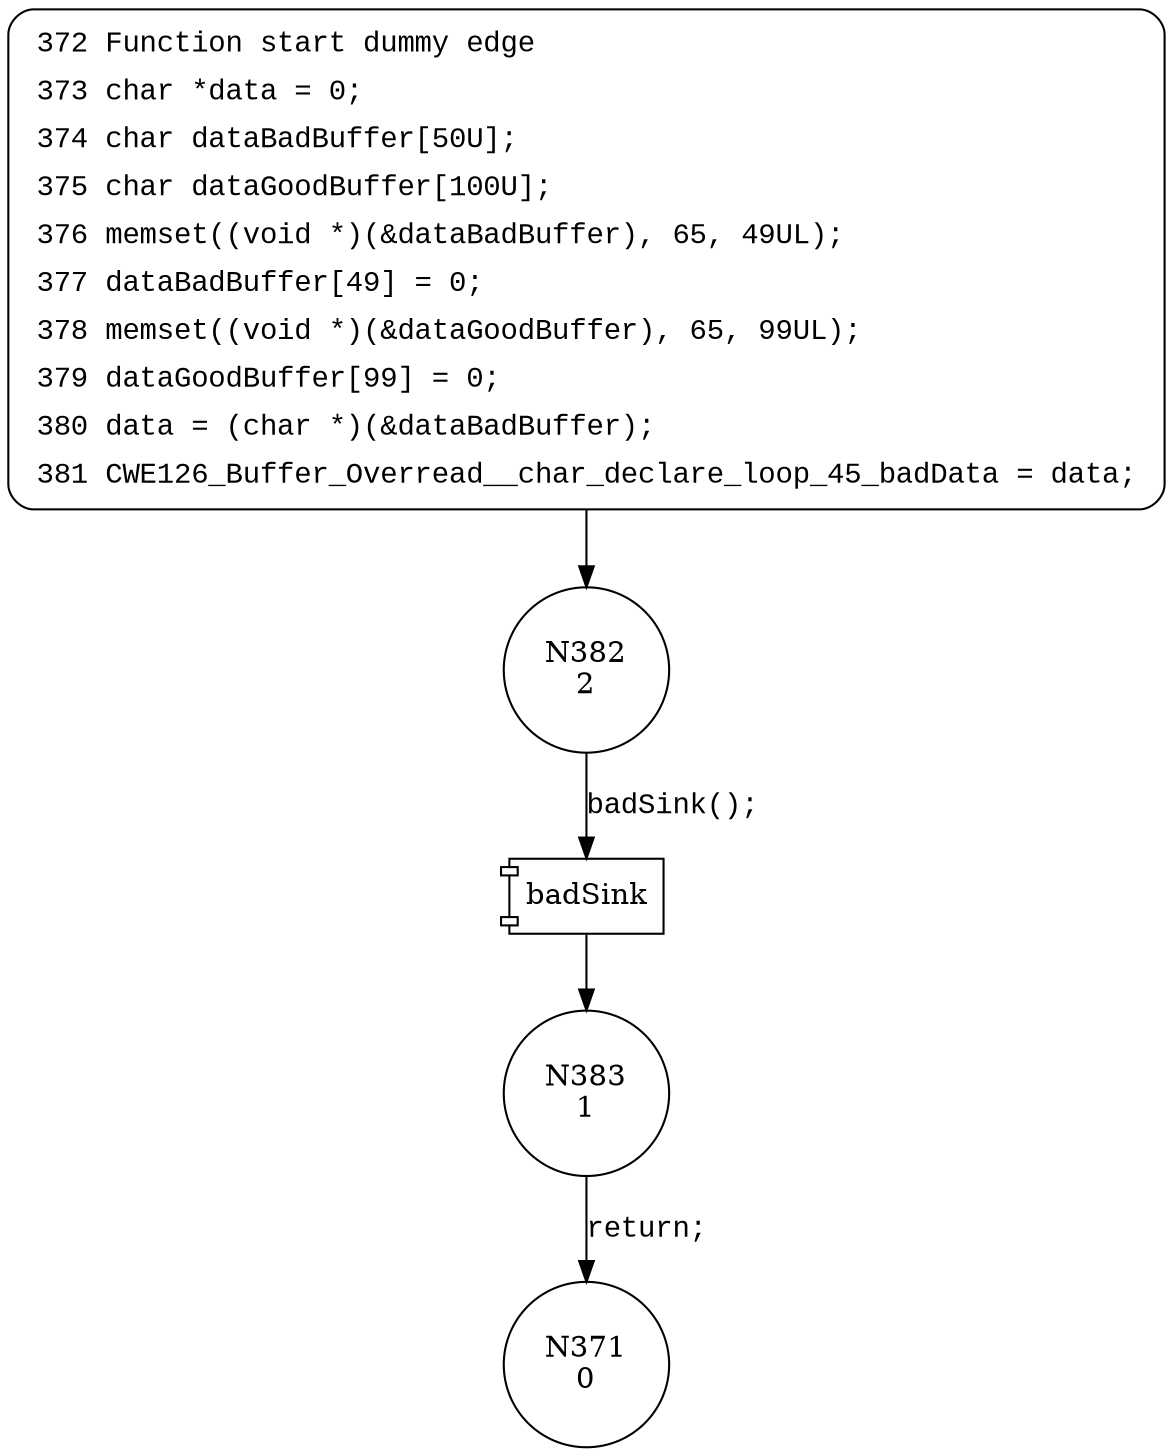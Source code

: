 digraph CWE126_Buffer_Overread__char_declare_loop_45_bad {
382 [shape="circle" label="N382\n2"]
383 [shape="circle" label="N383\n1"]
371 [shape="circle" label="N371\n0"]
372 [style="filled,bold" penwidth="1" fillcolor="white" fontname="Courier New" shape="Mrecord" label=<<table border="0" cellborder="0" cellpadding="3" bgcolor="white"><tr><td align="right">372</td><td align="left">Function start dummy edge</td></tr><tr><td align="right">373</td><td align="left">char *data = 0;</td></tr><tr><td align="right">374</td><td align="left">char dataBadBuffer[50U];</td></tr><tr><td align="right">375</td><td align="left">char dataGoodBuffer[100U];</td></tr><tr><td align="right">376</td><td align="left">memset((void *)(&amp;dataBadBuffer), 65, 49UL);</td></tr><tr><td align="right">377</td><td align="left">dataBadBuffer[49] = 0;</td></tr><tr><td align="right">378</td><td align="left">memset((void *)(&amp;dataGoodBuffer), 65, 99UL);</td></tr><tr><td align="right">379</td><td align="left">dataGoodBuffer[99] = 0;</td></tr><tr><td align="right">380</td><td align="left">data = (char *)(&amp;dataBadBuffer);</td></tr><tr><td align="right">381</td><td align="left">CWE126_Buffer_Overread__char_declare_loop_45_badData = data;</td></tr></table>>]
372 -> 382[label=""]
100025 [shape="component" label="badSink"]
382 -> 100025 [label="badSink();" fontname="Courier New"]
100025 -> 383 [label="" fontname="Courier New"]
383 -> 371 [label="return;" fontname="Courier New"]
}